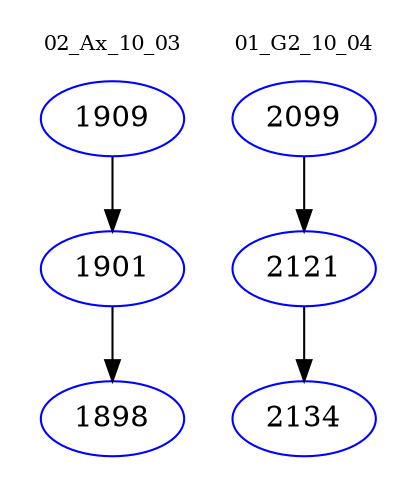 digraph{
subgraph cluster_0 {
color = white
label = "02_Ax_10_03";
fontsize=10;
T0_1909 [label="1909", color="blue"]
T0_1909 -> T0_1901 [color="black"]
T0_1901 [label="1901", color="blue"]
T0_1901 -> T0_1898 [color="black"]
T0_1898 [label="1898", color="blue"]
}
subgraph cluster_1 {
color = white
label = "01_G2_10_04";
fontsize=10;
T1_2099 [label="2099", color="blue"]
T1_2099 -> T1_2121 [color="black"]
T1_2121 [label="2121", color="blue"]
T1_2121 -> T1_2134 [color="black"]
T1_2134 [label="2134", color="blue"]
}
}
